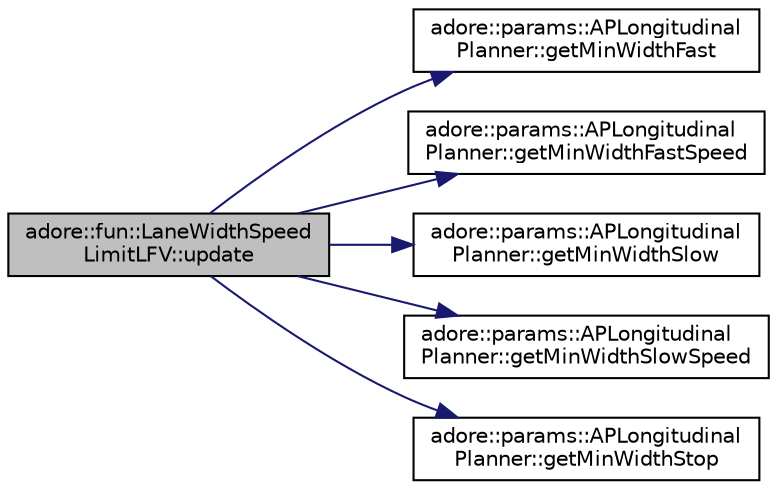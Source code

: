 digraph "adore::fun::LaneWidthSpeedLimitLFV::update"
{
 // LATEX_PDF_SIZE
  edge [fontname="Helvetica",fontsize="10",labelfontname="Helvetica",labelfontsize="10"];
  node [fontname="Helvetica",fontsize="10",shape=record];
  rankdir="LR";
  Node1 [label="adore::fun::LaneWidthSpeed\lLimitLFV::update",height=0.2,width=0.4,color="black", fillcolor="grey75", style="filled", fontcolor="black",tooltip=" "];
  Node1 -> Node2 [color="midnightblue",fontsize="10",style="solid",fontname="Helvetica"];
  Node2 [label="adore::params::APLongitudinal\lPlanner::getMinWidthFast",height=0.2,width=0.4,color="black", fillcolor="white", style="filled",URL="$classadore_1_1params_1_1APLongitudinalPlanner.html#ac9d706c897a153f6d3fd34172fc758dc",tooltip="getMinWidthFast returns the minimum lane width, below/at which vehicle moves fast: Should be greater ..."];
  Node1 -> Node3 [color="midnightblue",fontsize="10",style="solid",fontname="Helvetica"];
  Node3 [label="adore::params::APLongitudinal\lPlanner::getMinWidthFastSpeed",height=0.2,width=0.4,color="black", fillcolor="white", style="filled",URL="$classadore_1_1params_1_1APLongitudinalPlanner.html#a5c5e4a247575b6b120989ab3e05d6b41",tooltip="getMinWidthFastSpeed returns the fast speed to be applied, if lane width equals minWidthFast: Should ..."];
  Node1 -> Node4 [color="midnightblue",fontsize="10",style="solid",fontname="Helvetica"];
  Node4 [label="adore::params::APLongitudinal\lPlanner::getMinWidthSlow",height=0.2,width=0.4,color="black", fillcolor="white", style="filled",URL="$classadore_1_1params_1_1APLongitudinalPlanner.html#a8bb4ab95782ab90f03165c0d599eb99d",tooltip="getMinWidthSlow returns the minimum lane width, below/at which vehicle moves slowly: Should be greate..."];
  Node1 -> Node5 [color="midnightblue",fontsize="10",style="solid",fontname="Helvetica"];
  Node5 [label="adore::params::APLongitudinal\lPlanner::getMinWidthSlowSpeed",height=0.2,width=0.4,color="black", fillcolor="white", style="filled",URL="$classadore_1_1params_1_1APLongitudinalPlanner.html#afd1c5525867e31abff0ac5907c37652d",tooltip="getMinWidthSlowSpeed returns the slow speed to be applied, if lane width equals minWidthSlow: Should ..."];
  Node1 -> Node6 [color="midnightblue",fontsize="10",style="solid",fontname="Helvetica"];
  Node6 [label="adore::params::APLongitudinal\lPlanner::getMinWidthStop",height=0.2,width=0.4,color="black", fillcolor="white", style="filled",URL="$classadore_1_1params_1_1APLongitudinalPlanner.html#a6454207bb0e87670a6efc7c02c712101",tooltip="getMinWidthStop returns the minimum lane width, below/at which vehicle stops: Should be greater or eq..."];
}
